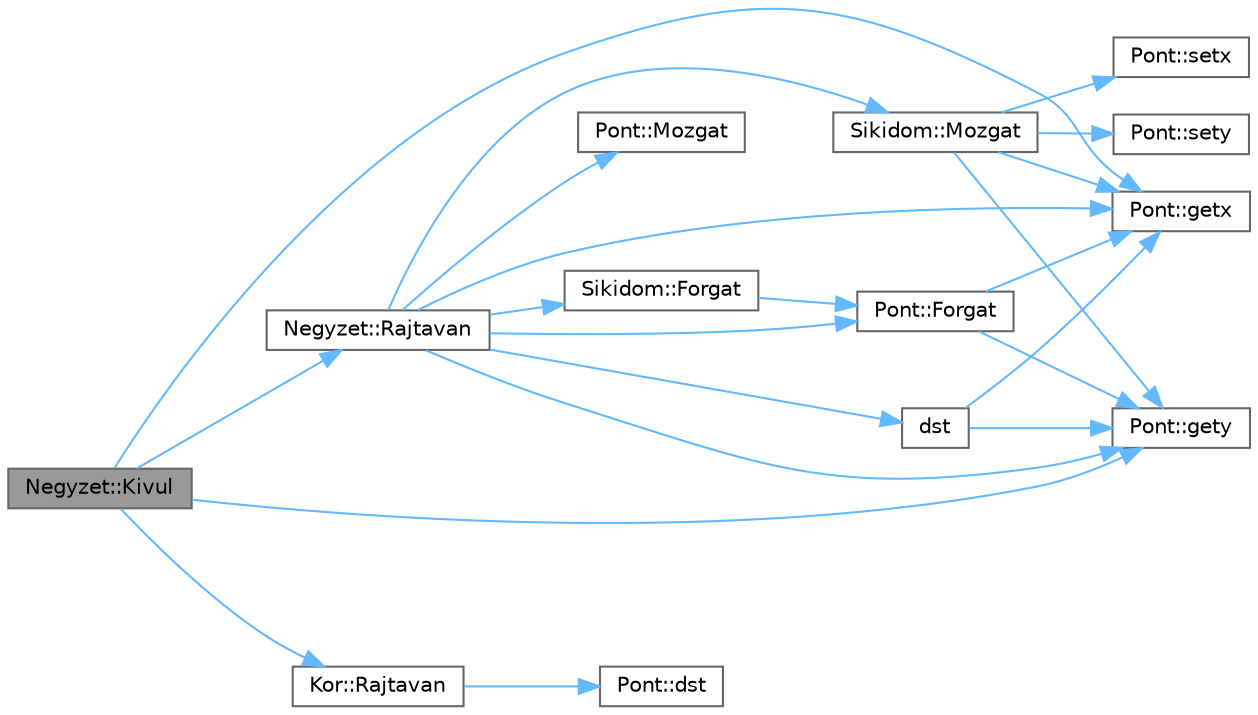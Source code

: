 digraph "Negyzet::Kivul"
{
 // LATEX_PDF_SIZE
  bgcolor="transparent";
  edge [fontname=Helvetica,fontsize=10,labelfontname=Helvetica,labelfontsize=10];
  node [fontname=Helvetica,fontsize=10,shape=box,height=0.2,width=0.4];
  rankdir="LR";
  Node1 [id="Node000001",label="Negyzet::Kivul",height=0.2,width=0.4,color="gray40", fillcolor="grey60", style="filled", fontcolor="black",tooltip="Negyzet Kivul függvény. Eldönti, hogy a négyzet kívül van-e egy adott sugarú, origo középpontú körön."];
  Node1 -> Node2 [id="edge43_Node000001_Node000002",color="steelblue1",style="solid",tooltip=" "];
  Node2 [id="Node000002",label="Pont::getx",height=0.2,width=0.4,color="grey40", fillcolor="white", style="filled",URL="$class_pont.html#ac29939bcb81bfe2514c9c07358aae198",tooltip="Pont osztály x koordinátájának lekérdezése."];
  Node1 -> Node3 [id="edge44_Node000001_Node000003",color="steelblue1",style="solid",tooltip=" "];
  Node3 [id="Node000003",label="Pont::gety",height=0.2,width=0.4,color="grey40", fillcolor="white", style="filled",URL="$class_pont.html#afd7e7acb77de335b8359a8c2c8ef6f8b",tooltip="Pont osztály y koordinátájának lekérdezése."];
  Node1 -> Node4 [id="edge45_Node000001_Node000004",color="steelblue1",style="solid",tooltip=" "];
  Node4 [id="Node000004",label="Kor::Rajtavan",height=0.2,width=0.4,color="grey40", fillcolor="white", style="filled",URL="$class_kor.html#af617129564e4a8904676e6edccc7d18e",tooltip="Kor Rajtavan függvény. A függvény eldönti, hogy egy pont rajta van-e a körön."];
  Node4 -> Node5 [id="edge46_Node000004_Node000005",color="steelblue1",style="solid",tooltip=" "];
  Node5 [id="Node000005",label="Pont::dst",height=0.2,width=0.4,color="grey40", fillcolor="white", style="filled",URL="$class_pont.html#a27125c0be3500c187d2cb69212600444",tooltip="Pont osztály távolság számító metódusa."];
  Node1 -> Node6 [id="edge47_Node000001_Node000006",color="steelblue1",style="solid",tooltip=" "];
  Node6 [id="Node000006",label="Negyzet::Rajtavan",height=0.2,width=0.4,color="grey40", fillcolor="white", style="filled",URL="$class_negyzet.html#a1e8032e6f035f0c356f3399f16ee82d2",tooltip="Negyzet Rajtavan függvény. A függvény eldönti, hogy egy pont rajta van-e a négyzeten."];
  Node6 -> Node7 [id="edge48_Node000006_Node000007",color="steelblue1",style="solid",tooltip=" "];
  Node7 [id="Node000007",label="dst",height=0.2,width=0.4,color="grey40", fillcolor="white", style="filled",URL="$pont_8cpp.html#aca2e599648455a1f472dae8888f68663",tooltip="két pont közötti távolság számító függvény."];
  Node7 -> Node2 [id="edge49_Node000007_Node000002",color="steelblue1",style="solid",tooltip=" "];
  Node7 -> Node3 [id="edge50_Node000007_Node000003",color="steelblue1",style="solid",tooltip=" "];
  Node6 -> Node8 [id="edge51_Node000006_Node000008",color="steelblue1",style="solid",tooltip=" "];
  Node8 [id="Node000008",label="Pont::Forgat",height=0.2,width=0.4,color="grey40", fillcolor="white", style="filled",URL="$class_pont.html#a0398427978c0f4bccc6aaf28d22b20d0",tooltip="Pont osztály forgató metódusa."];
  Node8 -> Node2 [id="edge52_Node000008_Node000002",color="steelblue1",style="solid",tooltip=" "];
  Node8 -> Node3 [id="edge53_Node000008_Node000003",color="steelblue1",style="solid",tooltip=" "];
  Node6 -> Node9 [id="edge54_Node000006_Node000009",color="steelblue1",style="solid",tooltip=" "];
  Node9 [id="Node000009",label="Sikidom::Forgat",height=0.2,width=0.4,color="grey40", fillcolor="white", style="filled",URL="$class_sikidom.html#a68f6ac0248b3176028002b3b45dde07b",tooltip="Egy sokszög forgatását teszi lehetővé."];
  Node9 -> Node8 [id="edge55_Node000009_Node000008",color="steelblue1",style="solid",tooltip=" "];
  Node6 -> Node2 [id="edge56_Node000006_Node000002",color="steelblue1",style="solid",tooltip=" "];
  Node6 -> Node3 [id="edge57_Node000006_Node000003",color="steelblue1",style="solid",tooltip=" "];
  Node6 -> Node10 [id="edge58_Node000006_Node000010",color="steelblue1",style="solid",tooltip=" "];
  Node10 [id="Node000010",label="Pont::Mozgat",height=0.2,width=0.4,color="grey40", fillcolor="white", style="filled",URL="$class_pont.html#a2cc6c506454c191ed24f54c5660a15bb",tooltip="Pont osztály mozgató metódusa."];
  Node6 -> Node11 [id="edge59_Node000006_Node000011",color="steelblue1",style="solid",tooltip=" "];
  Node11 [id="Node000011",label="Sikidom::Mozgat",height=0.2,width=0.4,color="grey40", fillcolor="white", style="filled",URL="$class_sikidom.html#afe53eb1a8e5b36fb50b20ce6a296959c",tooltip="Egy sokszög mozgatását teszi lehetővé."];
  Node11 -> Node2 [id="edge60_Node000011_Node000002",color="steelblue1",style="solid",tooltip=" "];
  Node11 -> Node3 [id="edge61_Node000011_Node000003",color="steelblue1",style="solid",tooltip=" "];
  Node11 -> Node12 [id="edge62_Node000011_Node000012",color="steelblue1",style="solid",tooltip=" "];
  Node12 [id="Node000012",label="Pont::setx",height=0.2,width=0.4,color="grey40", fillcolor="white", style="filled",URL="$class_pont.html#ad0365d1e4d3487af3caee8a769a99cdf",tooltip="Pont osztály x koordinátájának beállítása."];
  Node11 -> Node13 [id="edge63_Node000011_Node000013",color="steelblue1",style="solid",tooltip=" "];
  Node13 [id="Node000013",label="Pont::sety",height=0.2,width=0.4,color="grey40", fillcolor="white", style="filled",URL="$class_pont.html#a71633014bb7eb1eb4bc064e9fafa656a",tooltip="Pont osztály y koordinátájának beállítása."];
}
